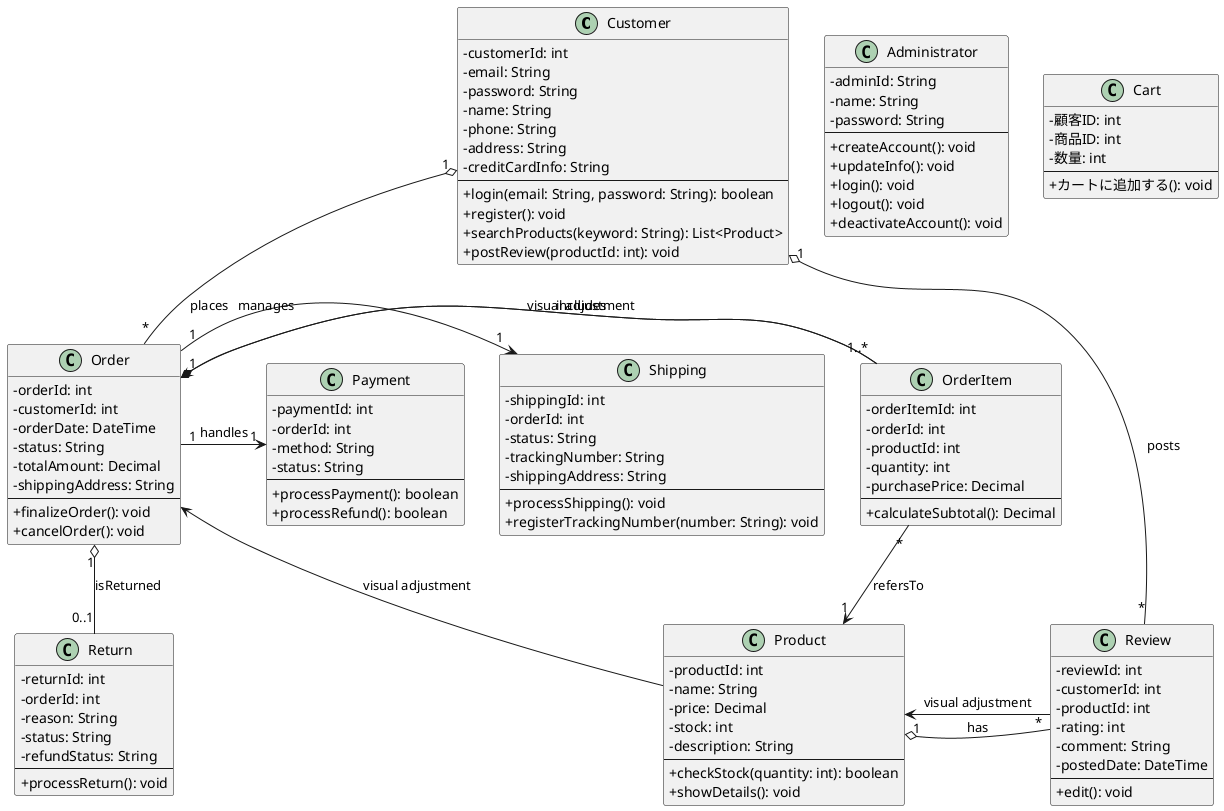 @startuml BBShop_DomainModel_English
skinparam handwritten false
skinparam classAttributeIconSize 0
skinparam defaultFontName "メイリオ"

' ====================================================================
' 1. クラス定義 (Core Entities)
' ====================================================================

class Customer {
    - customerId: int
    - email: String
    - password: String
    - name: String
    - phone: String
    - address: String
    - creditCardInfo: String
    --
    + login(email: String, password: String): boolean
    + register(): void
    + searchProducts(keyword: String): List<Product>
    + postReview(productId: int): void
}

class Product {
    - productId: int
    - name: String
    - price: Decimal
    - stock: int
    - description: String
    --
    + checkStock(quantity: int): boolean
    + showDetails(): void
}

class Order {
    - orderId: int
    - customerId: int
    - orderDate: DateTime
    - status: String
    - totalAmount: Decimal
    - shippingAddress: String
    --
    + finalizeOrder(): void
    + cancelOrder(): void
}

class OrderItem {
    - orderItemId: int
    - orderId: int
    - productId: int
    - quantity: int
    - purchasePrice: Decimal
    --
    + calculateSubtotal(): Decimal
}

' ====================================================================
' 2. サポートクラス定義 (Support Entities)
' ====================================================================

class Administrator {
    - adminId: String
    - name: String
    - password: String
    --
    + createAccount(): void
    + updateInfo(): void
    + login(): void
    + logout(): void
    + deactivateAccount(): void
}

class Review {
    - reviewId: int
    - customerId: int
    - productId: int
    - rating: int
    - comment: String
    - postedDate: DateTime
    --
    + edit(): void
}

class Payment {
    - paymentId: int
    - orderId: int
    - method: String
    - status: String
    --
    + processPayment(): boolean
    + processRefund(): boolean
}

class Shipping {
    - shippingId: int
    - orderId: int
    - status: String
    - trackingNumber: String
    - shippingAddress: String
    --
    + processShipping(): void
    + registerTrackingNumber(number: String): void
}

class Return {
    - returnId: int
    - orderId: int
    - reason: String
    - status: String
    - refundStatus: String
    --
    + processReturn(): void
}

class Cart {
    - 顧客ID: int
    - 商品ID: int
    - 数量: int
    --
    + カートに追加する(): void
}

' ====================================================================
' 3. クラス配置の指示 (Layout Hints for better visual flow)
' ====================================================================

Product -down-> Order : visual adjustment
OrderItem -left-> Order : visual adjustment
Review -right-> Product : visual adjustment

' ====================================================================
' 4. 関連定義 (Associations)
' ====================================================================

' Order Flow Associations
Customer "1" o-- "*" Order : places
Order "1" *-- "1..*" OrderItem : includes

' Product and Review Associations
OrderItem "*" -> "1" Product : refersTo
Customer "1" o-- "*" Review : posts
Product "1" o-- "*" Review : has

' Payment, Shipping, and Return Associations
Order "1" -> "1" Payment : handles
Order "1" -> "1" Shipping : manages
Order "1" o-- "0..1" Return : isReturned

' Administrator class stands independently (no domain associations)

@enduml
